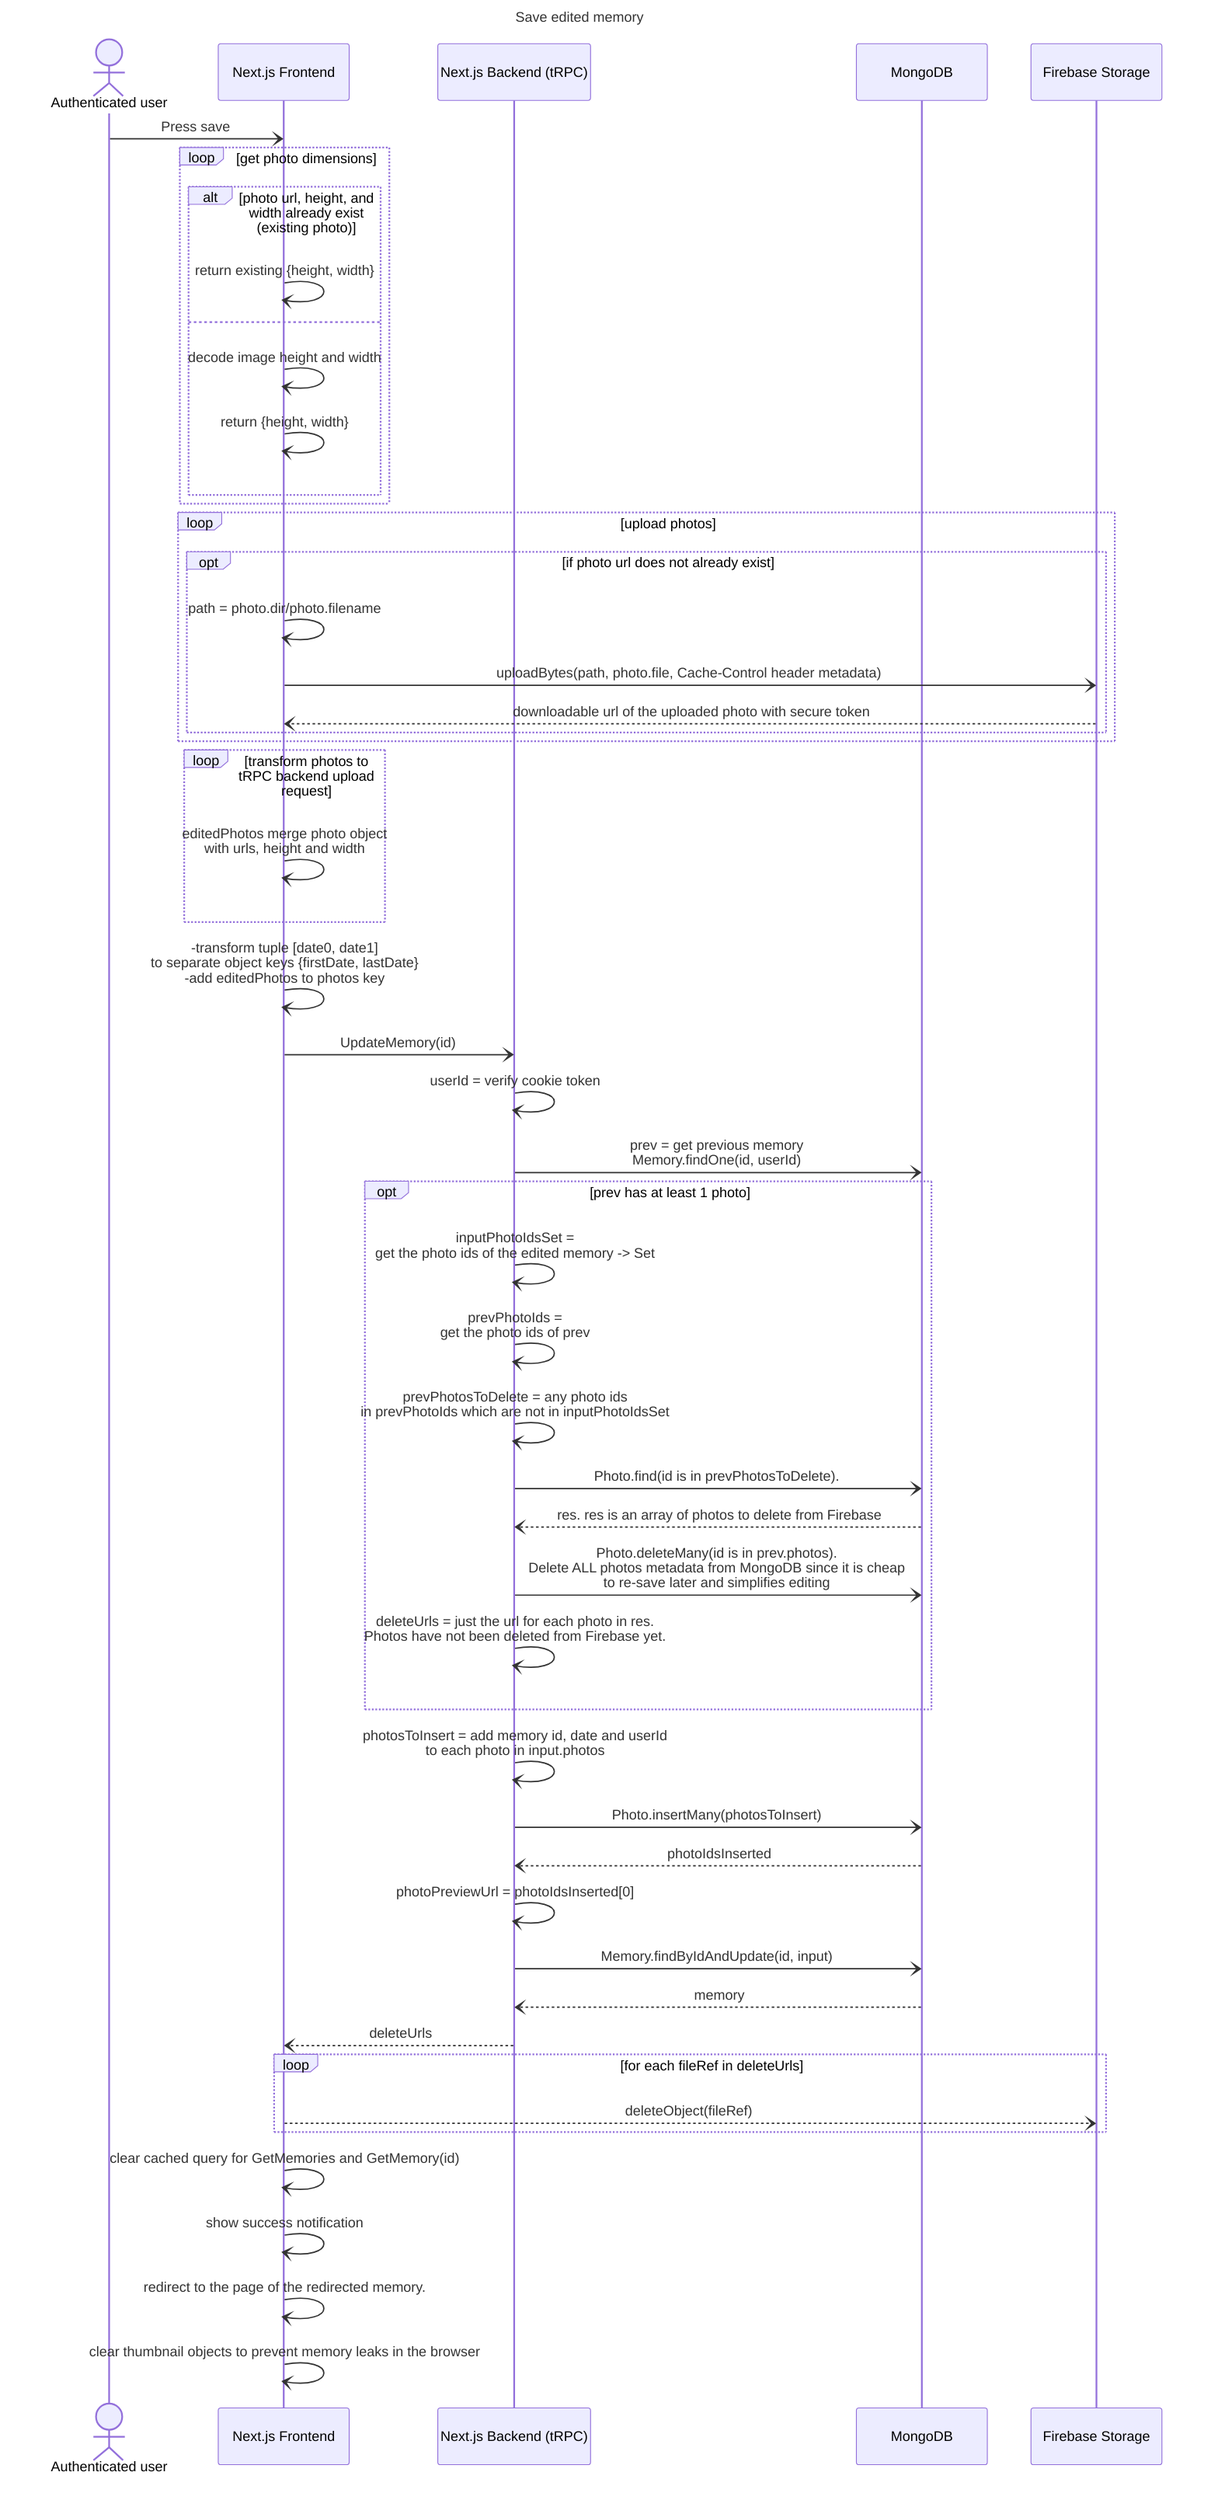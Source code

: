 sequenceDiagram
  title Save edited memory
  actor U as Authenticated user
  participant N as Next.js Frontend
  participant T as Next.js Backend (tRPC)
  participant M as MongoDB
  participant F as Firebase Storage
  U-)N: Press save
  loop get photo dimensions
    alt photo url, height, and width already exist (existing photo)
      N-)N: return existing {height, width}
    else
      N-)N: decode image height and width
      N-)N: return {height, width}
    end
  end
  loop upload photos
    opt if photo url does not already exist
      N-)N: path = photo.dir/photo.filename
      N-)F: uploadBytes(path, photo.file, Cache-Control header metadata)
      F--)N: downloadable url of the uploaded photo with secure token
    end
  end
  loop transform photos to tRPC backend upload request
    N-)N: editedPhotos merge photo object<br>with urls, height and width
  end
  N-)N: -transform tuple [date0, date1]<br>to separate object keys {firstDate, lastDate}<br>-add editedPhotos to photos key
  N-)T: UpdateMemory(id)
  T-)T: userId = verify cookie token
  T-)M: prev = get previous memory<br>Memory.findOne(id, userId)
  opt prev has at least 1 photo
    T-)T: inputPhotoIdsSet = <br>get the photo ids of the edited memory -> Set
    T-)T: prevPhotoIds = <br>get the photo ids of prev
    T-)T: prevPhotosToDelete = any photo ids<br>in prevPhotoIds which are not in inputPhotoIdsSet
    T-)M: Photo.find(id is in prevPhotosToDelete).
    M--)T: res. res is an array of photos to delete from Firebase
    T-)M: Photo.deleteMany(id is in prev.photos).<br>Delete ALL photos metadata from MongoDB since it is cheap<br>to re-save later and simplifies editing
    T-)T: deleteUrls = just the url for each photo in res.<br>Photos have not been deleted from Firebase yet.
  end
  T-)T: photosToInsert = add memory id, date and userId<br>to each photo in input.photos
  T-)M: Photo.insertMany(photosToInsert)
  M--)T: photoIdsInserted
  T-)T: photoPreviewUrl = photoIdsInserted[0]
  T-)M: Memory.findByIdAndUpdate(id, input)
  M--)T: memory
  T--)N: deleteUrls
  loop for each fileRef in deleteUrls
    %% delete files based on URLs<br>Done in Frontend due to reasons below.
    N--)F: deleteObject(fileRef)
  end
  N-)N: clear cached query for GetMemories and GetMemory(id)
  N-)N: show success notification
  N-)N: redirect to the page of the redirected memory.
  N-)N: clear thumbnail objects to prevent memory leaks in the browser